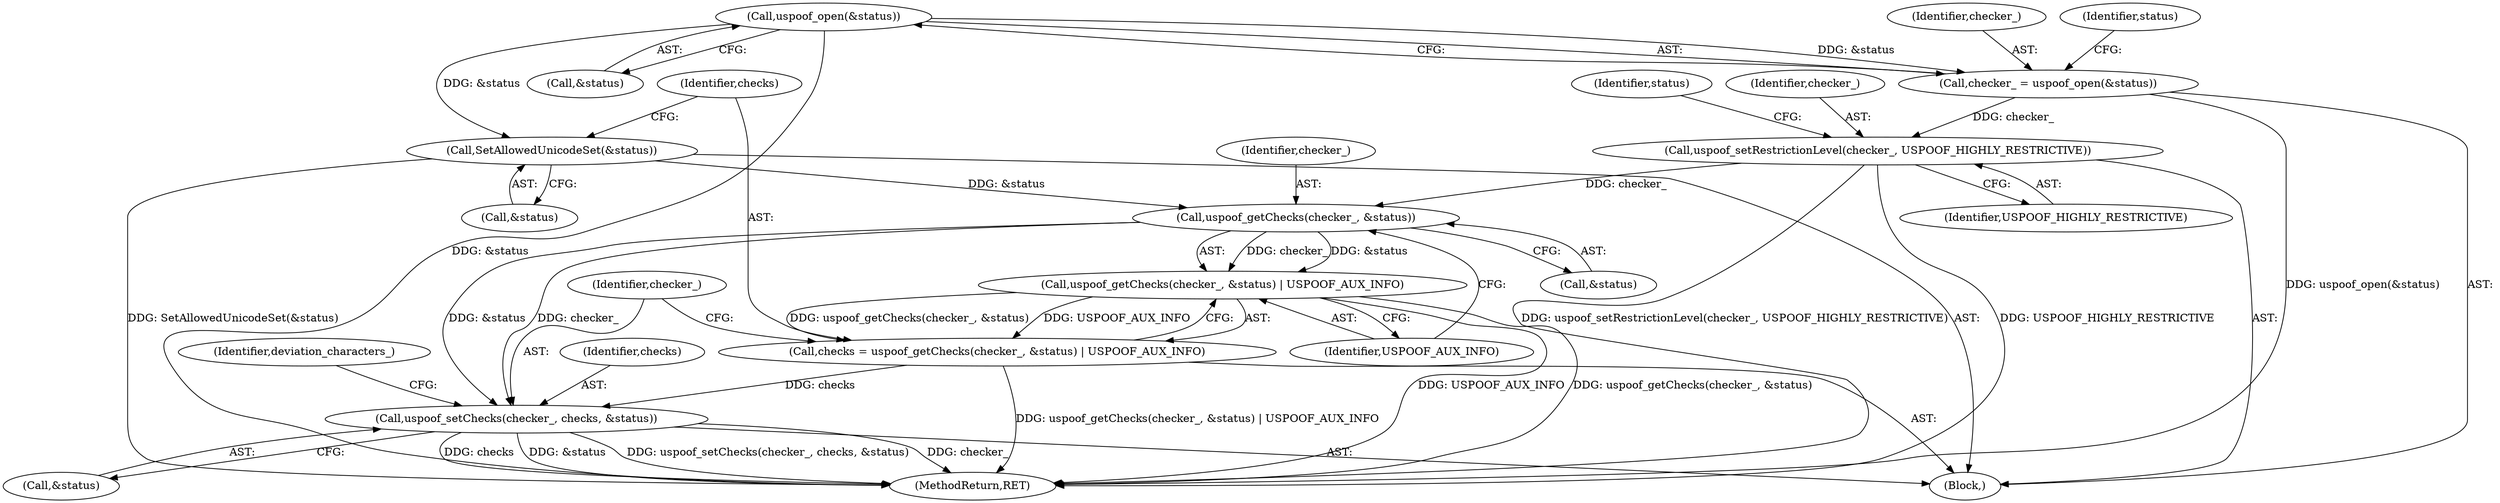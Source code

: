 digraph "0_Chrome_f9b56bc54fdff5981dba39a707489c3ca9980fac@API" {
"1000108" [label="(Call,uspoof_open(&status))"];
"1000106" [label="(Call,checker_ = uspoof_open(&status))"];
"1000119" [label="(Call,uspoof_setRestrictionLevel(checker_, USPOOF_HIGHLY_RESTRICTIVE))"];
"1000129" [label="(Call,uspoof_getChecks(checker_, &status))"];
"1000128" [label="(Call,uspoof_getChecks(checker_, &status) | USPOOF_AUX_INFO)"];
"1000126" [label="(Call,checks = uspoof_getChecks(checker_, &status) | USPOOF_AUX_INFO)"];
"1000134" [label="(Call,uspoof_setChecks(checker_, checks, &status))"];
"1000122" [label="(Call,SetAllowedUnicodeSet(&status))"];
"1000108" [label="(Call,uspoof_open(&status))"];
"1000130" [label="(Identifier,checker_)"];
"1000109" [label="(Call,&status)"];
"1000106" [label="(Call,checker_ = uspoof_open(&status))"];
"1000101" [label="(Block,)"];
"1000136" [label="(Identifier,checks)"];
"1000120" [label="(Identifier,checker_)"];
"1000127" [label="(Identifier,checks)"];
"1000119" [label="(Call,uspoof_setRestrictionLevel(checker_, USPOOF_HIGHLY_RESTRICTIVE))"];
"1000124" [label="(Identifier,status)"];
"1000133" [label="(Identifier,USPOOF_AUX_INFO)"];
"1000113" [label="(Identifier,status)"];
"1000140" [label="(Identifier,deviation_characters_)"];
"1000135" [label="(Identifier,checker_)"];
"1000129" [label="(Call,uspoof_getChecks(checker_, &status))"];
"1000123" [label="(Call,&status)"];
"1000137" [label="(Call,&status)"];
"1000131" [label="(Call,&status)"];
"1000128" [label="(Call,uspoof_getChecks(checker_, &status) | USPOOF_AUX_INFO)"];
"1000107" [label="(Identifier,checker_)"];
"1000134" [label="(Call,uspoof_setChecks(checker_, checks, &status))"];
"1000209" [label="(MethodReturn,RET)"];
"1000122" [label="(Call,SetAllowedUnicodeSet(&status))"];
"1000126" [label="(Call,checks = uspoof_getChecks(checker_, &status) | USPOOF_AUX_INFO)"];
"1000121" [label="(Identifier,USPOOF_HIGHLY_RESTRICTIVE)"];
"1000108" -> "1000106"  [label="AST: "];
"1000108" -> "1000109"  [label="CFG: "];
"1000109" -> "1000108"  [label="AST: "];
"1000106" -> "1000108"  [label="CFG: "];
"1000108" -> "1000209"  [label="DDG: &status"];
"1000108" -> "1000106"  [label="DDG: &status"];
"1000108" -> "1000122"  [label="DDG: &status"];
"1000106" -> "1000101"  [label="AST: "];
"1000107" -> "1000106"  [label="AST: "];
"1000113" -> "1000106"  [label="CFG: "];
"1000106" -> "1000209"  [label="DDG: uspoof_open(&status)"];
"1000106" -> "1000119"  [label="DDG: checker_"];
"1000119" -> "1000101"  [label="AST: "];
"1000119" -> "1000121"  [label="CFG: "];
"1000120" -> "1000119"  [label="AST: "];
"1000121" -> "1000119"  [label="AST: "];
"1000124" -> "1000119"  [label="CFG: "];
"1000119" -> "1000209"  [label="DDG: USPOOF_HIGHLY_RESTRICTIVE"];
"1000119" -> "1000209"  [label="DDG: uspoof_setRestrictionLevel(checker_, USPOOF_HIGHLY_RESTRICTIVE)"];
"1000119" -> "1000129"  [label="DDG: checker_"];
"1000129" -> "1000128"  [label="AST: "];
"1000129" -> "1000131"  [label="CFG: "];
"1000130" -> "1000129"  [label="AST: "];
"1000131" -> "1000129"  [label="AST: "];
"1000133" -> "1000129"  [label="CFG: "];
"1000129" -> "1000128"  [label="DDG: checker_"];
"1000129" -> "1000128"  [label="DDG: &status"];
"1000122" -> "1000129"  [label="DDG: &status"];
"1000129" -> "1000134"  [label="DDG: checker_"];
"1000129" -> "1000134"  [label="DDG: &status"];
"1000128" -> "1000126"  [label="AST: "];
"1000128" -> "1000133"  [label="CFG: "];
"1000133" -> "1000128"  [label="AST: "];
"1000126" -> "1000128"  [label="CFG: "];
"1000128" -> "1000209"  [label="DDG: uspoof_getChecks(checker_, &status)"];
"1000128" -> "1000209"  [label="DDG: USPOOF_AUX_INFO"];
"1000128" -> "1000126"  [label="DDG: uspoof_getChecks(checker_, &status)"];
"1000128" -> "1000126"  [label="DDG: USPOOF_AUX_INFO"];
"1000126" -> "1000101"  [label="AST: "];
"1000127" -> "1000126"  [label="AST: "];
"1000135" -> "1000126"  [label="CFG: "];
"1000126" -> "1000209"  [label="DDG: uspoof_getChecks(checker_, &status) | USPOOF_AUX_INFO"];
"1000126" -> "1000134"  [label="DDG: checks"];
"1000134" -> "1000101"  [label="AST: "];
"1000134" -> "1000137"  [label="CFG: "];
"1000135" -> "1000134"  [label="AST: "];
"1000136" -> "1000134"  [label="AST: "];
"1000137" -> "1000134"  [label="AST: "];
"1000140" -> "1000134"  [label="CFG: "];
"1000134" -> "1000209"  [label="DDG: uspoof_setChecks(checker_, checks, &status)"];
"1000134" -> "1000209"  [label="DDG: checker_"];
"1000134" -> "1000209"  [label="DDG: checks"];
"1000134" -> "1000209"  [label="DDG: &status"];
"1000122" -> "1000101"  [label="AST: "];
"1000122" -> "1000123"  [label="CFG: "];
"1000123" -> "1000122"  [label="AST: "];
"1000127" -> "1000122"  [label="CFG: "];
"1000122" -> "1000209"  [label="DDG: SetAllowedUnicodeSet(&status)"];
}
